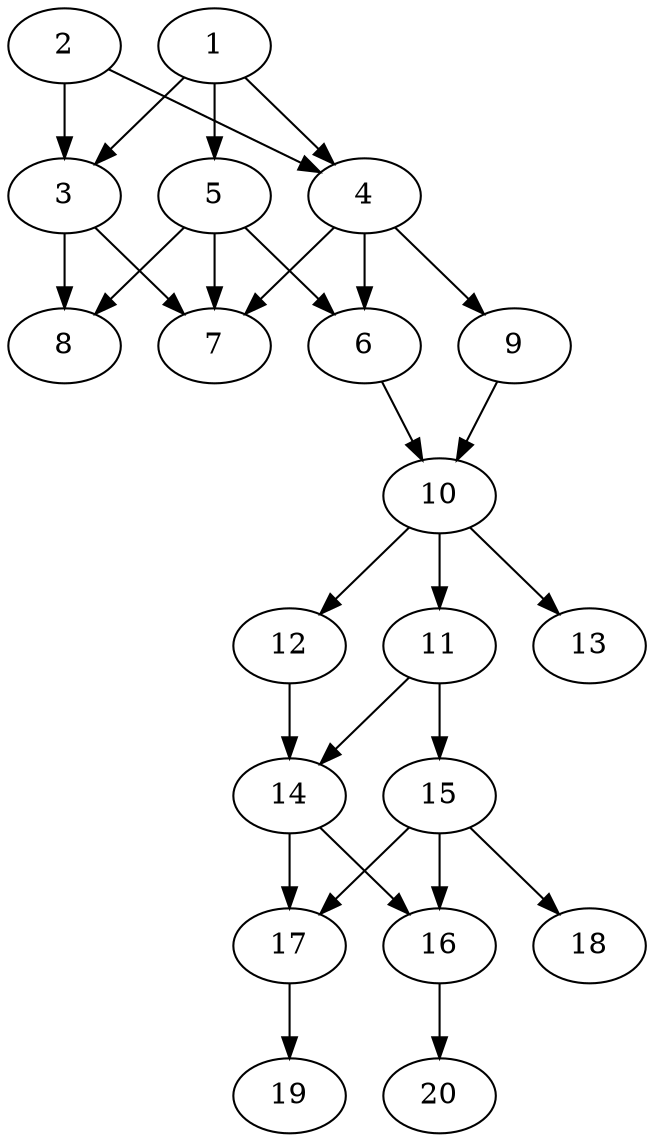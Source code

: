 // DAG automatically generated by daggen at Sat Jul 27 15:36:23 2019
// ./daggen --dot -n 20 --ccr 0.4 --fat 0.4 --regular 0.5 --density 0.7 --mindata 5242880 --maxdata 52428800 
digraph G {
  1 [size="81379840", alpha="0.09", expect_size="32551936"] 
  1 -> 3 [size ="32551936"]
  1 -> 4 [size ="32551936"]
  1 -> 5 [size ="32551936"]
  2 [size="42572800", alpha="0.14", expect_size="17029120"] 
  2 -> 3 [size ="17029120"]
  2 -> 4 [size ="17029120"]
  3 [size="85184000", alpha="0.15", expect_size="34073600"] 
  3 -> 7 [size ="34073600"]
  3 -> 8 [size ="34073600"]
  4 [size="29524480", alpha="0.14", expect_size="11809792"] 
  4 -> 6 [size ="11809792"]
  4 -> 7 [size ="11809792"]
  4 -> 9 [size ="11809792"]
  5 [size="77713920", alpha="0.10", expect_size="31085568"] 
  5 -> 6 [size ="31085568"]
  5 -> 7 [size ="31085568"]
  5 -> 8 [size ="31085568"]
  6 [size="106762240", alpha="0.19", expect_size="42704896"] 
  6 -> 10 [size ="42704896"]
  7 [size="119731200", alpha="0.07", expect_size="47892480"] 
  8 [size="49807360", alpha="0.14", expect_size="19922944"] 
  9 [size="13555200", alpha="0.14", expect_size="5422080"] 
  9 -> 10 [size ="5422080"]
  10 [size="91392000", alpha="0.08", expect_size="36556800"] 
  10 -> 11 [size ="36556800"]
  10 -> 12 [size ="36556800"]
  10 -> 13 [size ="36556800"]
  11 [size="51008000", alpha="0.03", expect_size="20403200"] 
  11 -> 14 [size ="20403200"]
  11 -> 15 [size ="20403200"]
  12 [size="106140160", alpha="0.05", expect_size="42456064"] 
  12 -> 14 [size ="42456064"]
  13 [size="70300160", alpha="0.04", expect_size="28120064"] 
  14 [size="40591360", alpha="0.02", expect_size="16236544"] 
  14 -> 16 [size ="16236544"]
  14 -> 17 [size ="16236544"]
  15 [size="120442880", alpha="0.05", expect_size="48177152"] 
  15 -> 16 [size ="48177152"]
  15 -> 17 [size ="48177152"]
  15 -> 18 [size ="48177152"]
  16 [size="60446720", alpha="0.04", expect_size="24178688"] 
  16 -> 20 [size ="24178688"]
  17 [size="56168960", alpha="0.06", expect_size="22467584"] 
  17 -> 19 [size ="22467584"]
  18 [size="96168960", alpha="0.14", expect_size="38467584"] 
  19 [size="58718720", alpha="0.01", expect_size="23487488"] 
  20 [size="24389120", alpha="0.17", expect_size="9755648"] 
}
